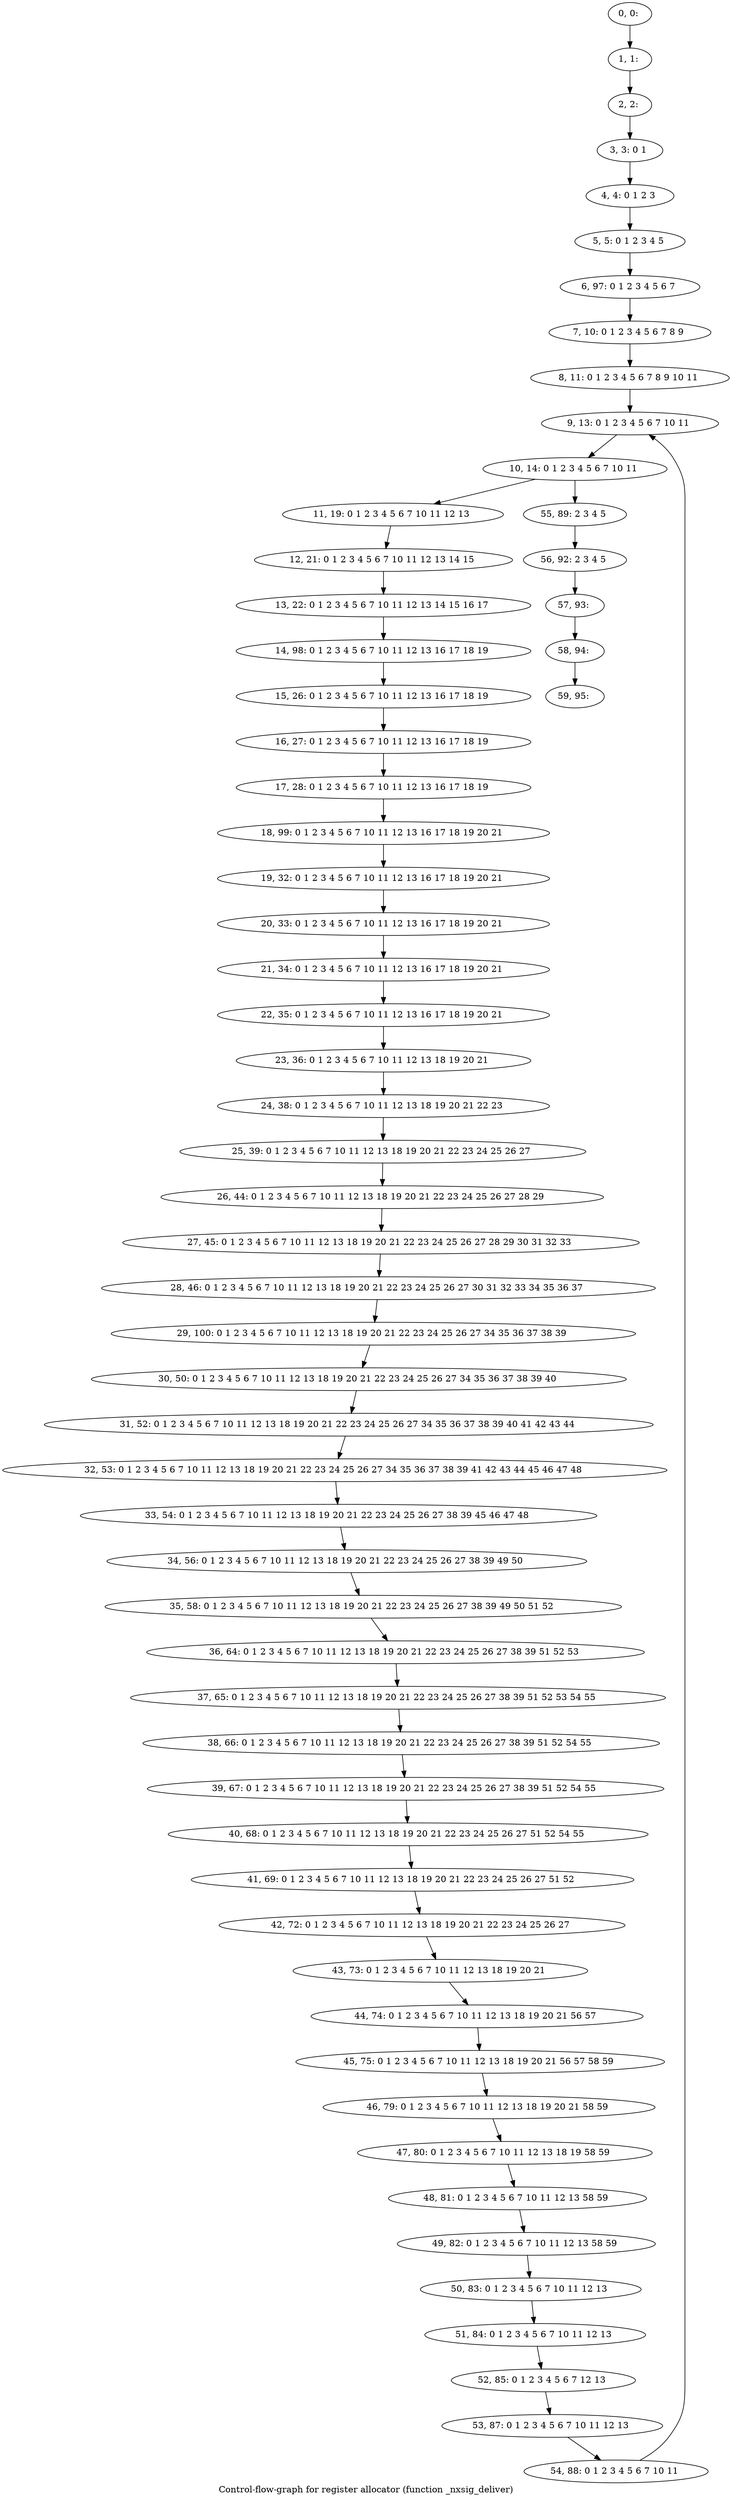 digraph G {
graph [label="Control-flow-graph for register allocator (function _nxsig_deliver)"]
0[label="0, 0: "];
1[label="1, 1: "];
2[label="2, 2: "];
3[label="3, 3: 0 1 "];
4[label="4, 4: 0 1 2 3 "];
5[label="5, 5: 0 1 2 3 4 5 "];
6[label="6, 97: 0 1 2 3 4 5 6 7 "];
7[label="7, 10: 0 1 2 3 4 5 6 7 8 9 "];
8[label="8, 11: 0 1 2 3 4 5 6 7 8 9 10 11 "];
9[label="9, 13: 0 1 2 3 4 5 6 7 10 11 "];
10[label="10, 14: 0 1 2 3 4 5 6 7 10 11 "];
11[label="11, 19: 0 1 2 3 4 5 6 7 10 11 12 13 "];
12[label="12, 21: 0 1 2 3 4 5 6 7 10 11 12 13 14 15 "];
13[label="13, 22: 0 1 2 3 4 5 6 7 10 11 12 13 14 15 16 17 "];
14[label="14, 98: 0 1 2 3 4 5 6 7 10 11 12 13 16 17 18 19 "];
15[label="15, 26: 0 1 2 3 4 5 6 7 10 11 12 13 16 17 18 19 "];
16[label="16, 27: 0 1 2 3 4 5 6 7 10 11 12 13 16 17 18 19 "];
17[label="17, 28: 0 1 2 3 4 5 6 7 10 11 12 13 16 17 18 19 "];
18[label="18, 99: 0 1 2 3 4 5 6 7 10 11 12 13 16 17 18 19 20 21 "];
19[label="19, 32: 0 1 2 3 4 5 6 7 10 11 12 13 16 17 18 19 20 21 "];
20[label="20, 33: 0 1 2 3 4 5 6 7 10 11 12 13 16 17 18 19 20 21 "];
21[label="21, 34: 0 1 2 3 4 5 6 7 10 11 12 13 16 17 18 19 20 21 "];
22[label="22, 35: 0 1 2 3 4 5 6 7 10 11 12 13 16 17 18 19 20 21 "];
23[label="23, 36: 0 1 2 3 4 5 6 7 10 11 12 13 18 19 20 21 "];
24[label="24, 38: 0 1 2 3 4 5 6 7 10 11 12 13 18 19 20 21 22 23 "];
25[label="25, 39: 0 1 2 3 4 5 6 7 10 11 12 13 18 19 20 21 22 23 24 25 26 27 "];
26[label="26, 44: 0 1 2 3 4 5 6 7 10 11 12 13 18 19 20 21 22 23 24 25 26 27 28 29 "];
27[label="27, 45: 0 1 2 3 4 5 6 7 10 11 12 13 18 19 20 21 22 23 24 25 26 27 28 29 30 31 32 33 "];
28[label="28, 46: 0 1 2 3 4 5 6 7 10 11 12 13 18 19 20 21 22 23 24 25 26 27 30 31 32 33 34 35 36 37 "];
29[label="29, 100: 0 1 2 3 4 5 6 7 10 11 12 13 18 19 20 21 22 23 24 25 26 27 34 35 36 37 38 39 "];
30[label="30, 50: 0 1 2 3 4 5 6 7 10 11 12 13 18 19 20 21 22 23 24 25 26 27 34 35 36 37 38 39 40 "];
31[label="31, 52: 0 1 2 3 4 5 6 7 10 11 12 13 18 19 20 21 22 23 24 25 26 27 34 35 36 37 38 39 40 41 42 43 44 "];
32[label="32, 53: 0 1 2 3 4 5 6 7 10 11 12 13 18 19 20 21 22 23 24 25 26 27 34 35 36 37 38 39 41 42 43 44 45 46 47 48 "];
33[label="33, 54: 0 1 2 3 4 5 6 7 10 11 12 13 18 19 20 21 22 23 24 25 26 27 38 39 45 46 47 48 "];
34[label="34, 56: 0 1 2 3 4 5 6 7 10 11 12 13 18 19 20 21 22 23 24 25 26 27 38 39 49 50 "];
35[label="35, 58: 0 1 2 3 4 5 6 7 10 11 12 13 18 19 20 21 22 23 24 25 26 27 38 39 49 50 51 52 "];
36[label="36, 64: 0 1 2 3 4 5 6 7 10 11 12 13 18 19 20 21 22 23 24 25 26 27 38 39 51 52 53 "];
37[label="37, 65: 0 1 2 3 4 5 6 7 10 11 12 13 18 19 20 21 22 23 24 25 26 27 38 39 51 52 53 54 55 "];
38[label="38, 66: 0 1 2 3 4 5 6 7 10 11 12 13 18 19 20 21 22 23 24 25 26 27 38 39 51 52 54 55 "];
39[label="39, 67: 0 1 2 3 4 5 6 7 10 11 12 13 18 19 20 21 22 23 24 25 26 27 38 39 51 52 54 55 "];
40[label="40, 68: 0 1 2 3 4 5 6 7 10 11 12 13 18 19 20 21 22 23 24 25 26 27 51 52 54 55 "];
41[label="41, 69: 0 1 2 3 4 5 6 7 10 11 12 13 18 19 20 21 22 23 24 25 26 27 51 52 "];
42[label="42, 72: 0 1 2 3 4 5 6 7 10 11 12 13 18 19 20 21 22 23 24 25 26 27 "];
43[label="43, 73: 0 1 2 3 4 5 6 7 10 11 12 13 18 19 20 21 "];
44[label="44, 74: 0 1 2 3 4 5 6 7 10 11 12 13 18 19 20 21 56 57 "];
45[label="45, 75: 0 1 2 3 4 5 6 7 10 11 12 13 18 19 20 21 56 57 58 59 "];
46[label="46, 79: 0 1 2 3 4 5 6 7 10 11 12 13 18 19 20 21 58 59 "];
47[label="47, 80: 0 1 2 3 4 5 6 7 10 11 12 13 18 19 58 59 "];
48[label="48, 81: 0 1 2 3 4 5 6 7 10 11 12 13 58 59 "];
49[label="49, 82: 0 1 2 3 4 5 6 7 10 11 12 13 58 59 "];
50[label="50, 83: 0 1 2 3 4 5 6 7 10 11 12 13 "];
51[label="51, 84: 0 1 2 3 4 5 6 7 10 11 12 13 "];
52[label="52, 85: 0 1 2 3 4 5 6 7 12 13 "];
53[label="53, 87: 0 1 2 3 4 5 6 7 10 11 12 13 "];
54[label="54, 88: 0 1 2 3 4 5 6 7 10 11 "];
55[label="55, 89: 2 3 4 5 "];
56[label="56, 92: 2 3 4 5 "];
57[label="57, 93: "];
58[label="58, 94: "];
59[label="59, 95: "];
0->1 ;
1->2 ;
2->3 ;
3->4 ;
4->5 ;
5->6 ;
6->7 ;
7->8 ;
8->9 ;
9->10 ;
10->11 ;
10->55 ;
11->12 ;
12->13 ;
13->14 ;
14->15 ;
15->16 ;
16->17 ;
17->18 ;
18->19 ;
19->20 ;
20->21 ;
21->22 ;
22->23 ;
23->24 ;
24->25 ;
25->26 ;
26->27 ;
27->28 ;
28->29 ;
29->30 ;
30->31 ;
31->32 ;
32->33 ;
33->34 ;
34->35 ;
35->36 ;
36->37 ;
37->38 ;
38->39 ;
39->40 ;
40->41 ;
41->42 ;
42->43 ;
43->44 ;
44->45 ;
45->46 ;
46->47 ;
47->48 ;
48->49 ;
49->50 ;
50->51 ;
51->52 ;
52->53 ;
53->54 ;
54->9 ;
55->56 ;
56->57 ;
57->58 ;
58->59 ;
}
